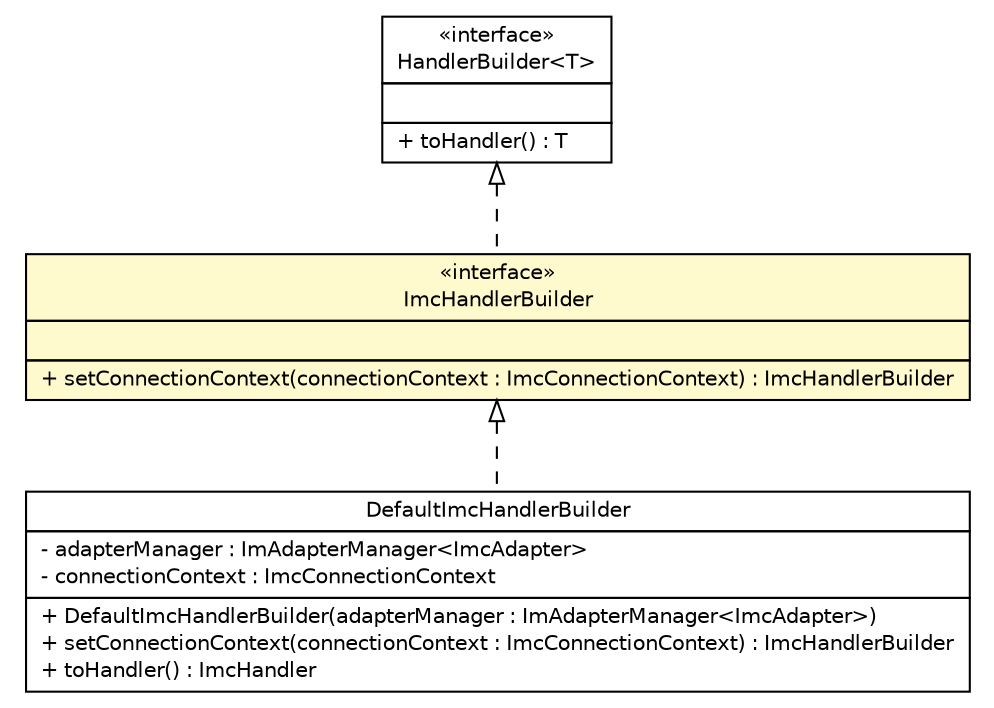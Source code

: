 #!/usr/local/bin/dot
#
# Class diagram 
# Generated by UMLGraph version R5_6 (http://www.umlgraph.org/)
#

digraph G {
	edge [fontname="Helvetica",fontsize=10,labelfontname="Helvetica",labelfontsize=10];
	node [fontname="Helvetica",fontsize=10,shape=plaintext];
	nodesep=0.25;
	ranksep=0.5;
	// de.hsbremen.tc.tnc.tnccs.message.handler.ImcHandlerBuilder
	c23220 [label=<<table title="de.hsbremen.tc.tnc.tnccs.message.handler.ImcHandlerBuilder" border="0" cellborder="1" cellspacing="0" cellpadding="2" port="p" bgcolor="lemonChiffon" href="./ImcHandlerBuilder.html">
		<tr><td><table border="0" cellspacing="0" cellpadding="1">
<tr><td align="center" balign="center"> &#171;interface&#187; </td></tr>
<tr><td align="center" balign="center"> ImcHandlerBuilder </td></tr>
		</table></td></tr>
		<tr><td><table border="0" cellspacing="0" cellpadding="1">
<tr><td align="left" balign="left">  </td></tr>
		</table></td></tr>
		<tr><td><table border="0" cellspacing="0" cellpadding="1">
<tr><td align="left" balign="left"> + setConnectionContext(connectionContext : ImcConnectionContext) : ImcHandlerBuilder </td></tr>
		</table></td></tr>
		</table>>, URL="./ImcHandlerBuilder.html", fontname="Helvetica", fontcolor="black", fontsize=10.0];
	// de.hsbremen.tc.tnc.tnccs.message.handler.HandlerBuilder<T>
	c23223 [label=<<table title="de.hsbremen.tc.tnc.tnccs.message.handler.HandlerBuilder" border="0" cellborder="1" cellspacing="0" cellpadding="2" port="p" href="./HandlerBuilder.html">
		<tr><td><table border="0" cellspacing="0" cellpadding="1">
<tr><td align="center" balign="center"> &#171;interface&#187; </td></tr>
<tr><td align="center" balign="center"> HandlerBuilder&lt;T&gt; </td></tr>
		</table></td></tr>
		<tr><td><table border="0" cellspacing="0" cellpadding="1">
<tr><td align="left" balign="left">  </td></tr>
		</table></td></tr>
		<tr><td><table border="0" cellspacing="0" cellpadding="1">
<tr><td align="left" balign="left"> + toHandler() : T </td></tr>
		</table></td></tr>
		</table>>, URL="./HandlerBuilder.html", fontname="Helvetica", fontcolor="black", fontsize=10.0];
	// de.hsbremen.tc.tnc.tnccs.message.handler.simple.DefaultImcHandlerBuilder
	c23235 [label=<<table title="de.hsbremen.tc.tnc.tnccs.message.handler.simple.DefaultImcHandlerBuilder" border="0" cellborder="1" cellspacing="0" cellpadding="2" port="p" href="./simple/DefaultImcHandlerBuilder.html">
		<tr><td><table border="0" cellspacing="0" cellpadding="1">
<tr><td align="center" balign="center"> DefaultImcHandlerBuilder </td></tr>
		</table></td></tr>
		<tr><td><table border="0" cellspacing="0" cellpadding="1">
<tr><td align="left" balign="left"> - adapterManager : ImAdapterManager&lt;ImcAdapter&gt; </td></tr>
<tr><td align="left" balign="left"> - connectionContext : ImcConnectionContext </td></tr>
		</table></td></tr>
		<tr><td><table border="0" cellspacing="0" cellpadding="1">
<tr><td align="left" balign="left"> + DefaultImcHandlerBuilder(adapterManager : ImAdapterManager&lt;ImcAdapter&gt;) </td></tr>
<tr><td align="left" balign="left"> + setConnectionContext(connectionContext : ImcConnectionContext) : ImcHandlerBuilder </td></tr>
<tr><td align="left" balign="left"> + toHandler() : ImcHandler </td></tr>
		</table></td></tr>
		</table>>, URL="./simple/DefaultImcHandlerBuilder.html", fontname="Helvetica", fontcolor="black", fontsize=10.0];
	//de.hsbremen.tc.tnc.tnccs.message.handler.ImcHandlerBuilder implements de.hsbremen.tc.tnc.tnccs.message.handler.HandlerBuilder<T>
	c23223:p -> c23220:p [dir=back,arrowtail=empty,style=dashed];
	//de.hsbremen.tc.tnc.tnccs.message.handler.simple.DefaultImcHandlerBuilder implements de.hsbremen.tc.tnc.tnccs.message.handler.ImcHandlerBuilder
	c23220:p -> c23235:p [dir=back,arrowtail=empty,style=dashed];
}

